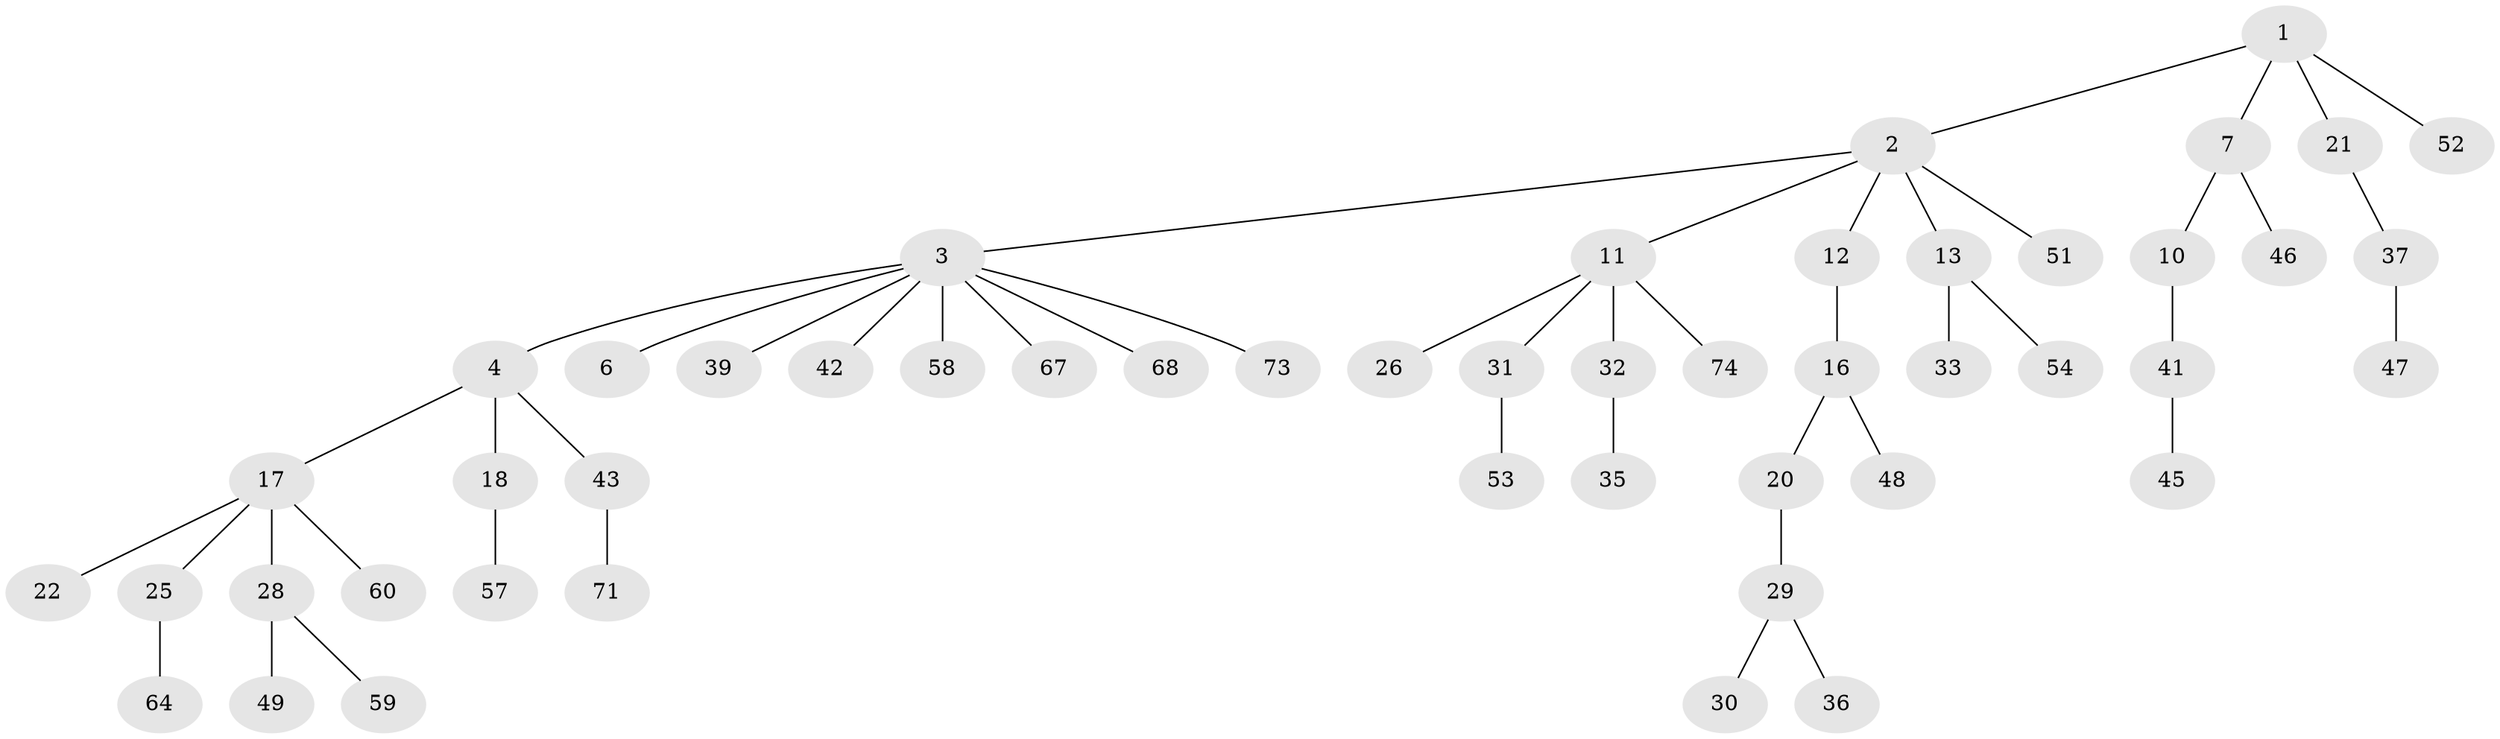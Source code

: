 // original degree distribution, {3: 0.17333333333333334, 7: 0.013333333333333334, 9: 0.013333333333333334, 5: 0.013333333333333334, 1: 0.5066666666666667, 2: 0.22666666666666666, 4: 0.05333333333333334}
// Generated by graph-tools (version 1.1) at 2025/11/02/27/25 16:11:28]
// undirected, 50 vertices, 49 edges
graph export_dot {
graph [start="1"]
  node [color=gray90,style=filled];
  1 [super="+5"];
  2 [super="+15"];
  3 [super="+8"];
  4 [super="+9"];
  6;
  7 [super="+34"];
  10;
  11 [super="+14"];
  12 [super="+50"];
  13 [super="+24"];
  16 [super="+38"];
  17 [super="+19"];
  18 [super="+62"];
  20;
  21 [super="+23"];
  22;
  25;
  26 [super="+27"];
  28;
  29 [super="+44"];
  30 [super="+63"];
  31 [super="+55"];
  32 [super="+40"];
  33 [super="+69"];
  35;
  36 [super="+65"];
  37;
  39;
  41 [super="+75"];
  42;
  43;
  45;
  46;
  47 [super="+61"];
  48;
  49 [super="+56"];
  51;
  52;
  53 [super="+70"];
  54;
  57;
  58;
  59;
  60;
  64 [super="+66"];
  67;
  68;
  71 [super="+72"];
  73;
  74;
  1 -- 2;
  1 -- 52;
  1 -- 21;
  1 -- 7;
  2 -- 3;
  2 -- 11;
  2 -- 12;
  2 -- 13;
  2 -- 51;
  3 -- 4;
  3 -- 6;
  3 -- 39;
  3 -- 58;
  3 -- 67;
  3 -- 68;
  3 -- 73;
  3 -- 42;
  4 -- 17;
  4 -- 18;
  4 -- 43;
  7 -- 10;
  7 -- 46;
  10 -- 41;
  11 -- 26;
  11 -- 74;
  11 -- 32;
  11 -- 31;
  12 -- 16;
  13 -- 33;
  13 -- 54;
  16 -- 20;
  16 -- 48;
  17 -- 22;
  17 -- 60;
  17 -- 28;
  17 -- 25;
  18 -- 57;
  20 -- 29;
  21 -- 37;
  25 -- 64;
  28 -- 49;
  28 -- 59;
  29 -- 30;
  29 -- 36;
  31 -- 53;
  32 -- 35;
  37 -- 47;
  41 -- 45;
  43 -- 71;
}
